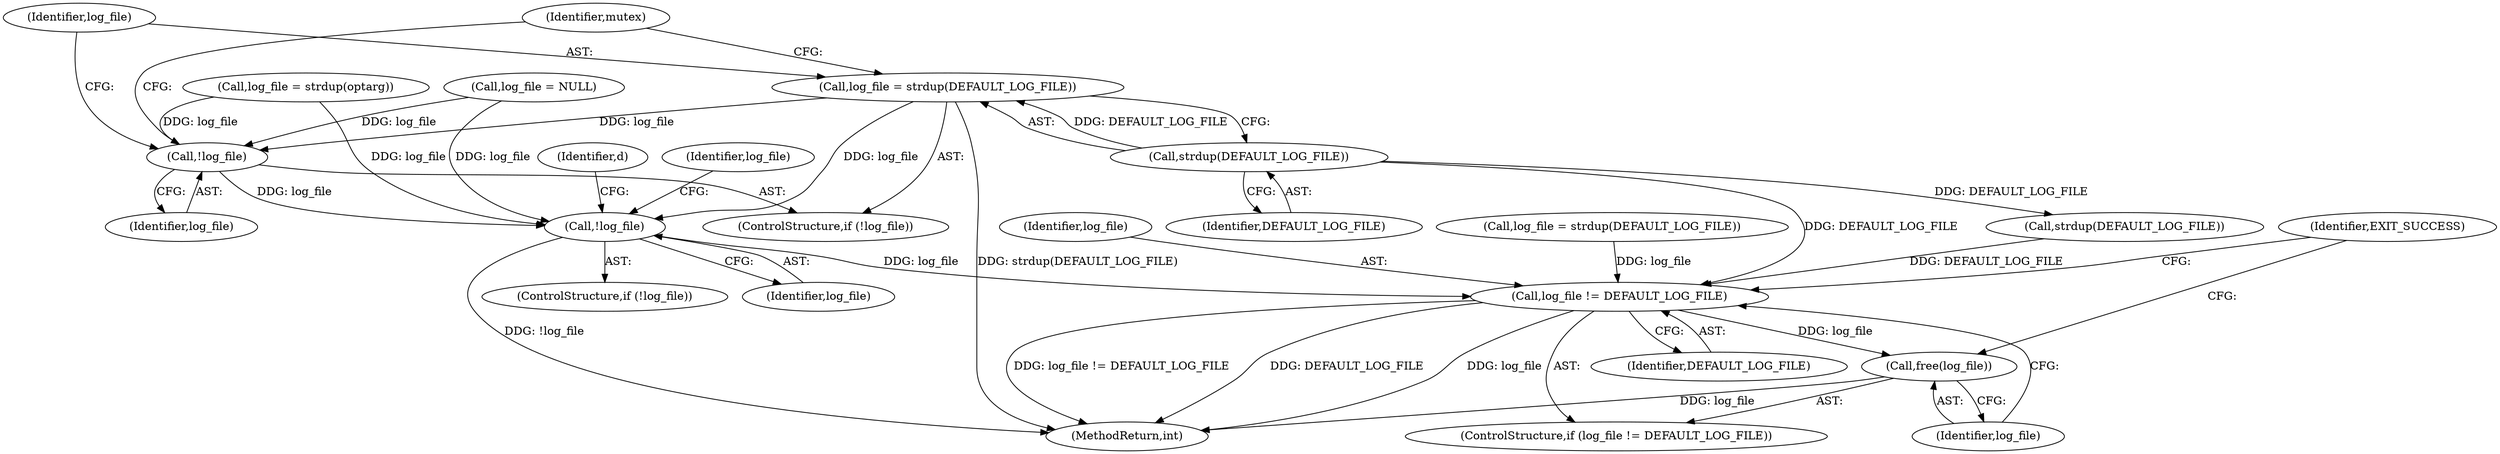 digraph "0_wpitchoune_8b10426dcc0246c1712a99460dd470dcb1cc4d9c_0@API" {
"1000280" [label="(Call,log_file = strdup(DEFAULT_LOG_FILE))"];
"1000282" [label="(Call,strdup(DEFAULT_LOG_FILE))"];
"1000278" [label="(Call,!log_file)"];
"1000315" [label="(Call,!log_file)"];
"1000425" [label="(Call,log_file != DEFAULT_LOG_FILE)"];
"1000428" [label="(Call,free(log_file))"];
"1000278" [label="(Call,!log_file)"];
"1000279" [label="(Identifier,log_file)"];
"1000139" [label="(Call,log_file = NULL)"];
"1000316" [label="(Identifier,log_file)"];
"1000315" [label="(Call,!log_file)"];
"1000319" [label="(Call,strdup(DEFAULT_LOG_FILE))"];
"1000427" [label="(Identifier,DEFAULT_LOG_FILE)"];
"1000281" [label="(Identifier,log_file)"];
"1000314" [label="(ControlStructure,if (!log_file))"];
"1000424" [label="(ControlStructure,if (log_file != DEFAULT_LOG_FILE))"];
"1000212" [label="(Call,log_file = strdup(optarg))"];
"1000277" [label="(ControlStructure,if (!log_file))"];
"1000323" [label="(Identifier,d)"];
"1000286" [label="(Identifier,mutex)"];
"1000432" [label="(MethodReturn,int)"];
"1000429" [label="(Identifier,log_file)"];
"1000428" [label="(Call,free(log_file))"];
"1000282" [label="(Call,strdup(DEFAULT_LOG_FILE))"];
"1000426" [label="(Identifier,log_file)"];
"1000283" [label="(Identifier,DEFAULT_LOG_FILE)"];
"1000280" [label="(Call,log_file = strdup(DEFAULT_LOG_FILE))"];
"1000317" [label="(Call,log_file = strdup(DEFAULT_LOG_FILE))"];
"1000431" [label="(Identifier,EXIT_SUCCESS)"];
"1000425" [label="(Call,log_file != DEFAULT_LOG_FILE)"];
"1000318" [label="(Identifier,log_file)"];
"1000280" -> "1000277"  [label="AST: "];
"1000280" -> "1000282"  [label="CFG: "];
"1000281" -> "1000280"  [label="AST: "];
"1000282" -> "1000280"  [label="AST: "];
"1000286" -> "1000280"  [label="CFG: "];
"1000280" -> "1000432"  [label="DDG: strdup(DEFAULT_LOG_FILE)"];
"1000280" -> "1000278"  [label="DDG: log_file"];
"1000282" -> "1000280"  [label="DDG: DEFAULT_LOG_FILE"];
"1000280" -> "1000315"  [label="DDG: log_file"];
"1000282" -> "1000283"  [label="CFG: "];
"1000283" -> "1000282"  [label="AST: "];
"1000282" -> "1000319"  [label="DDG: DEFAULT_LOG_FILE"];
"1000282" -> "1000425"  [label="DDG: DEFAULT_LOG_FILE"];
"1000278" -> "1000277"  [label="AST: "];
"1000278" -> "1000279"  [label="CFG: "];
"1000279" -> "1000278"  [label="AST: "];
"1000281" -> "1000278"  [label="CFG: "];
"1000286" -> "1000278"  [label="CFG: "];
"1000139" -> "1000278"  [label="DDG: log_file"];
"1000212" -> "1000278"  [label="DDG: log_file"];
"1000278" -> "1000315"  [label="DDG: log_file"];
"1000315" -> "1000314"  [label="AST: "];
"1000315" -> "1000316"  [label="CFG: "];
"1000316" -> "1000315"  [label="AST: "];
"1000318" -> "1000315"  [label="CFG: "];
"1000323" -> "1000315"  [label="CFG: "];
"1000315" -> "1000432"  [label="DDG: !log_file"];
"1000139" -> "1000315"  [label="DDG: log_file"];
"1000212" -> "1000315"  [label="DDG: log_file"];
"1000315" -> "1000425"  [label="DDG: log_file"];
"1000425" -> "1000424"  [label="AST: "];
"1000425" -> "1000427"  [label="CFG: "];
"1000426" -> "1000425"  [label="AST: "];
"1000427" -> "1000425"  [label="AST: "];
"1000429" -> "1000425"  [label="CFG: "];
"1000431" -> "1000425"  [label="CFG: "];
"1000425" -> "1000432"  [label="DDG: DEFAULT_LOG_FILE"];
"1000425" -> "1000432"  [label="DDG: log_file"];
"1000425" -> "1000432"  [label="DDG: log_file != DEFAULT_LOG_FILE"];
"1000317" -> "1000425"  [label="DDG: log_file"];
"1000319" -> "1000425"  [label="DDG: DEFAULT_LOG_FILE"];
"1000425" -> "1000428"  [label="DDG: log_file"];
"1000428" -> "1000424"  [label="AST: "];
"1000428" -> "1000429"  [label="CFG: "];
"1000429" -> "1000428"  [label="AST: "];
"1000431" -> "1000428"  [label="CFG: "];
"1000428" -> "1000432"  [label="DDG: log_file"];
}
